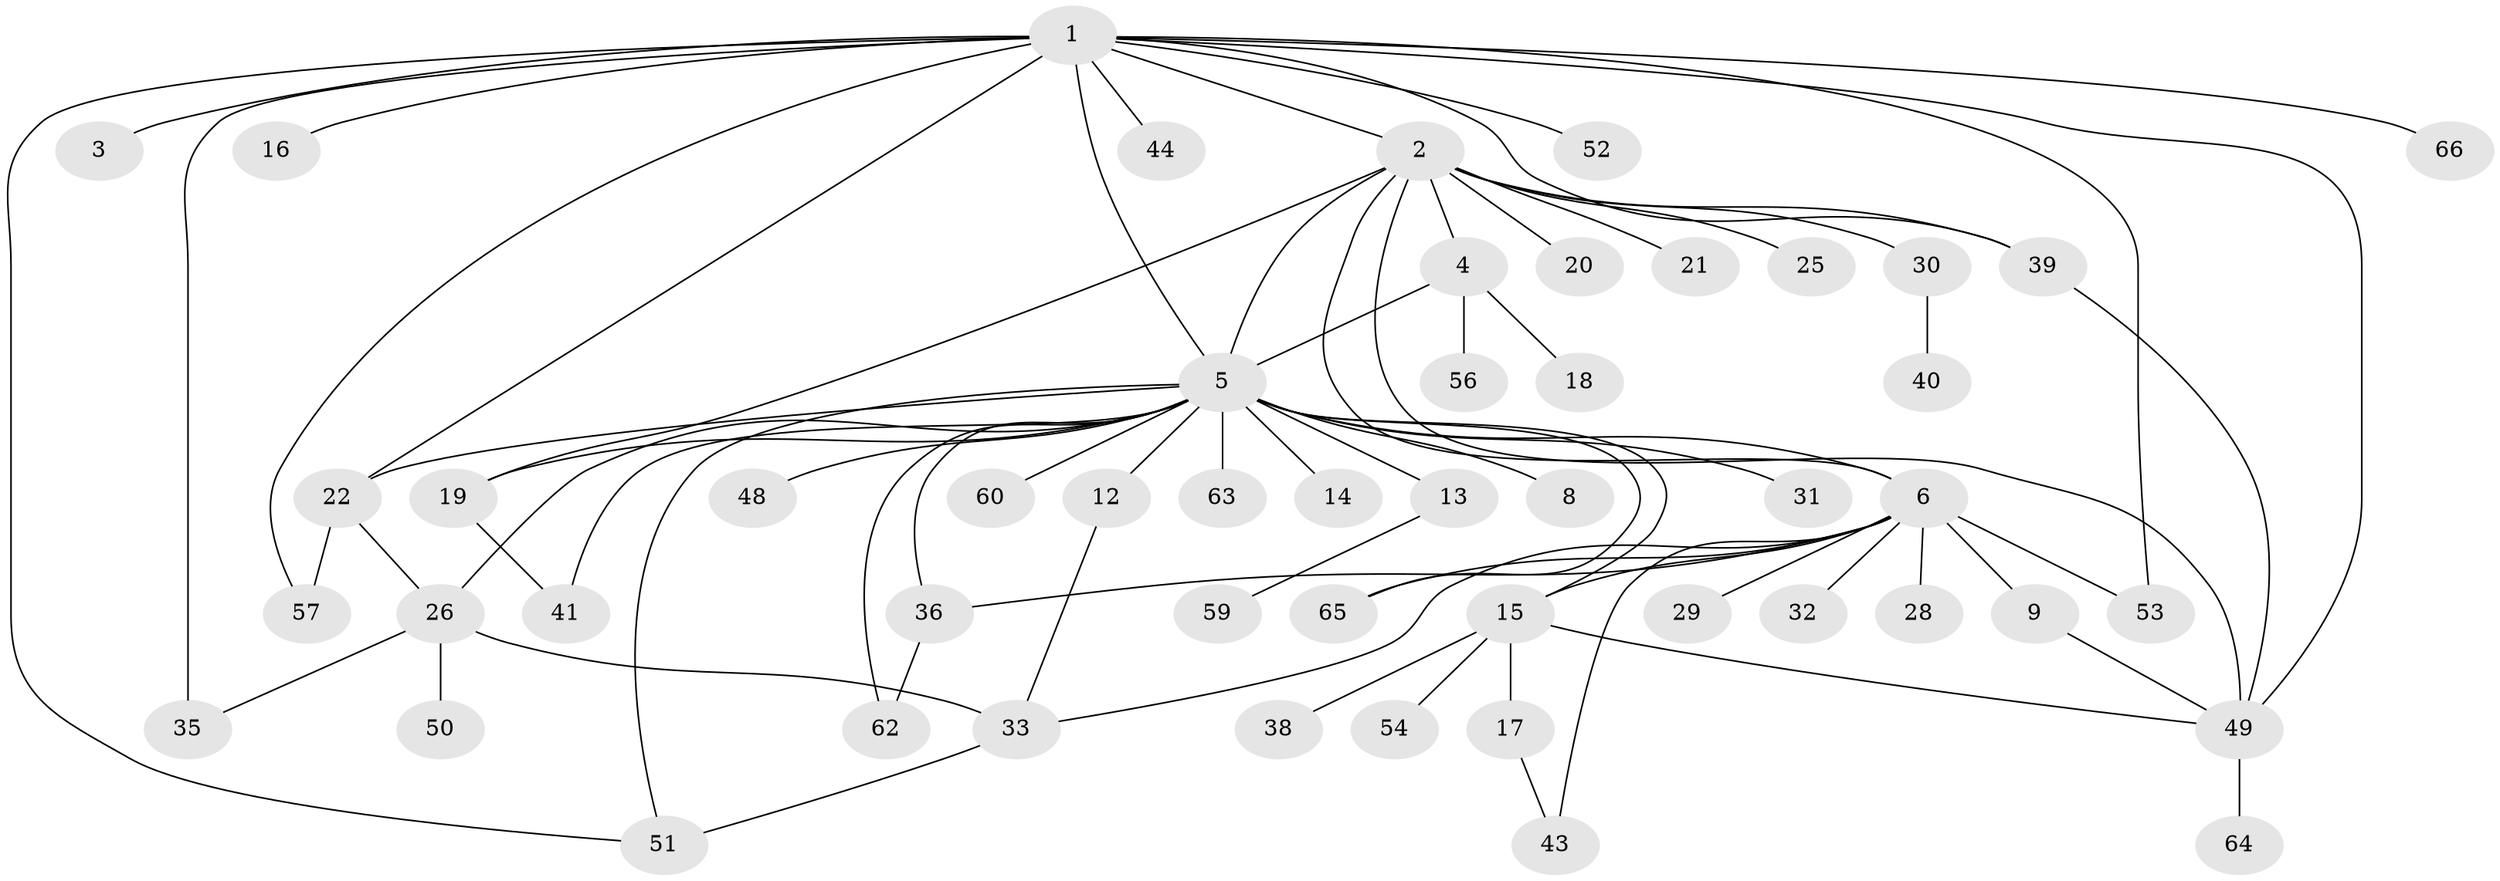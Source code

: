 // Generated by graph-tools (version 1.1) at 2025/51/02/27/25 19:51:54]
// undirected, 51 vertices, 74 edges
graph export_dot {
graph [start="1"]
  node [color=gray90,style=filled];
  1 [super="+37"];
  2 [super="+27"];
  3 [super="+7"];
  4 [super="+42"];
  5 [super="+10"];
  6 [super="+11"];
  8;
  9 [super="+58"];
  12;
  13;
  14;
  15 [super="+24"];
  16;
  17 [super="+55"];
  18;
  19 [super="+23"];
  20;
  21;
  22 [super="+34"];
  25;
  26;
  28;
  29;
  30;
  31;
  32;
  33 [super="+46"];
  35 [super="+45"];
  36 [super="+47"];
  38;
  39;
  40;
  41;
  43;
  44;
  48;
  49 [super="+61"];
  50;
  51;
  52;
  53;
  54;
  56;
  57;
  59;
  60;
  62;
  63;
  64;
  65;
  66;
  1 -- 2;
  1 -- 3;
  1 -- 5 [weight=2];
  1 -- 16;
  1 -- 22;
  1 -- 35 [weight=2];
  1 -- 39;
  1 -- 44;
  1 -- 52;
  1 -- 53;
  1 -- 57;
  1 -- 66;
  1 -- 51;
  1 -- 49;
  2 -- 4;
  2 -- 6;
  2 -- 19;
  2 -- 20;
  2 -- 21;
  2 -- 25;
  2 -- 39;
  2 -- 49;
  2 -- 30;
  2 -- 5;
  4 -- 5;
  4 -- 18;
  4 -- 56;
  5 -- 8;
  5 -- 13 [weight=2];
  5 -- 14;
  5 -- 19;
  5 -- 22;
  5 -- 31;
  5 -- 36;
  5 -- 41;
  5 -- 48;
  5 -- 60;
  5 -- 62;
  5 -- 65;
  5 -- 6 [weight=2];
  5 -- 12;
  5 -- 15;
  5 -- 51;
  5 -- 26;
  5 -- 63;
  6 -- 9;
  6 -- 15 [weight=2];
  6 -- 28;
  6 -- 29;
  6 -- 32;
  6 -- 33;
  6 -- 53;
  6 -- 65;
  6 -- 43;
  6 -- 36;
  9 -- 49;
  12 -- 33;
  13 -- 59;
  15 -- 17;
  15 -- 38;
  15 -- 49;
  15 -- 54;
  17 -- 43;
  19 -- 41;
  22 -- 26;
  22 -- 57;
  26 -- 50;
  26 -- 35;
  26 -- 33;
  30 -- 40;
  33 -- 51;
  36 -- 62;
  39 -- 49;
  49 -- 64;
}
